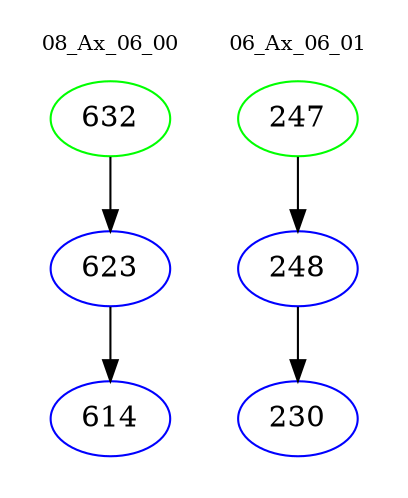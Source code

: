 digraph{
subgraph cluster_0 {
color = white
label = "08_Ax_06_00";
fontsize=10;
T0_632 [label="632", color="green"]
T0_632 -> T0_623 [color="black"]
T0_623 [label="623", color="blue"]
T0_623 -> T0_614 [color="black"]
T0_614 [label="614", color="blue"]
}
subgraph cluster_1 {
color = white
label = "06_Ax_06_01";
fontsize=10;
T1_247 [label="247", color="green"]
T1_247 -> T1_248 [color="black"]
T1_248 [label="248", color="blue"]
T1_248 -> T1_230 [color="black"]
T1_230 [label="230", color="blue"]
}
}
